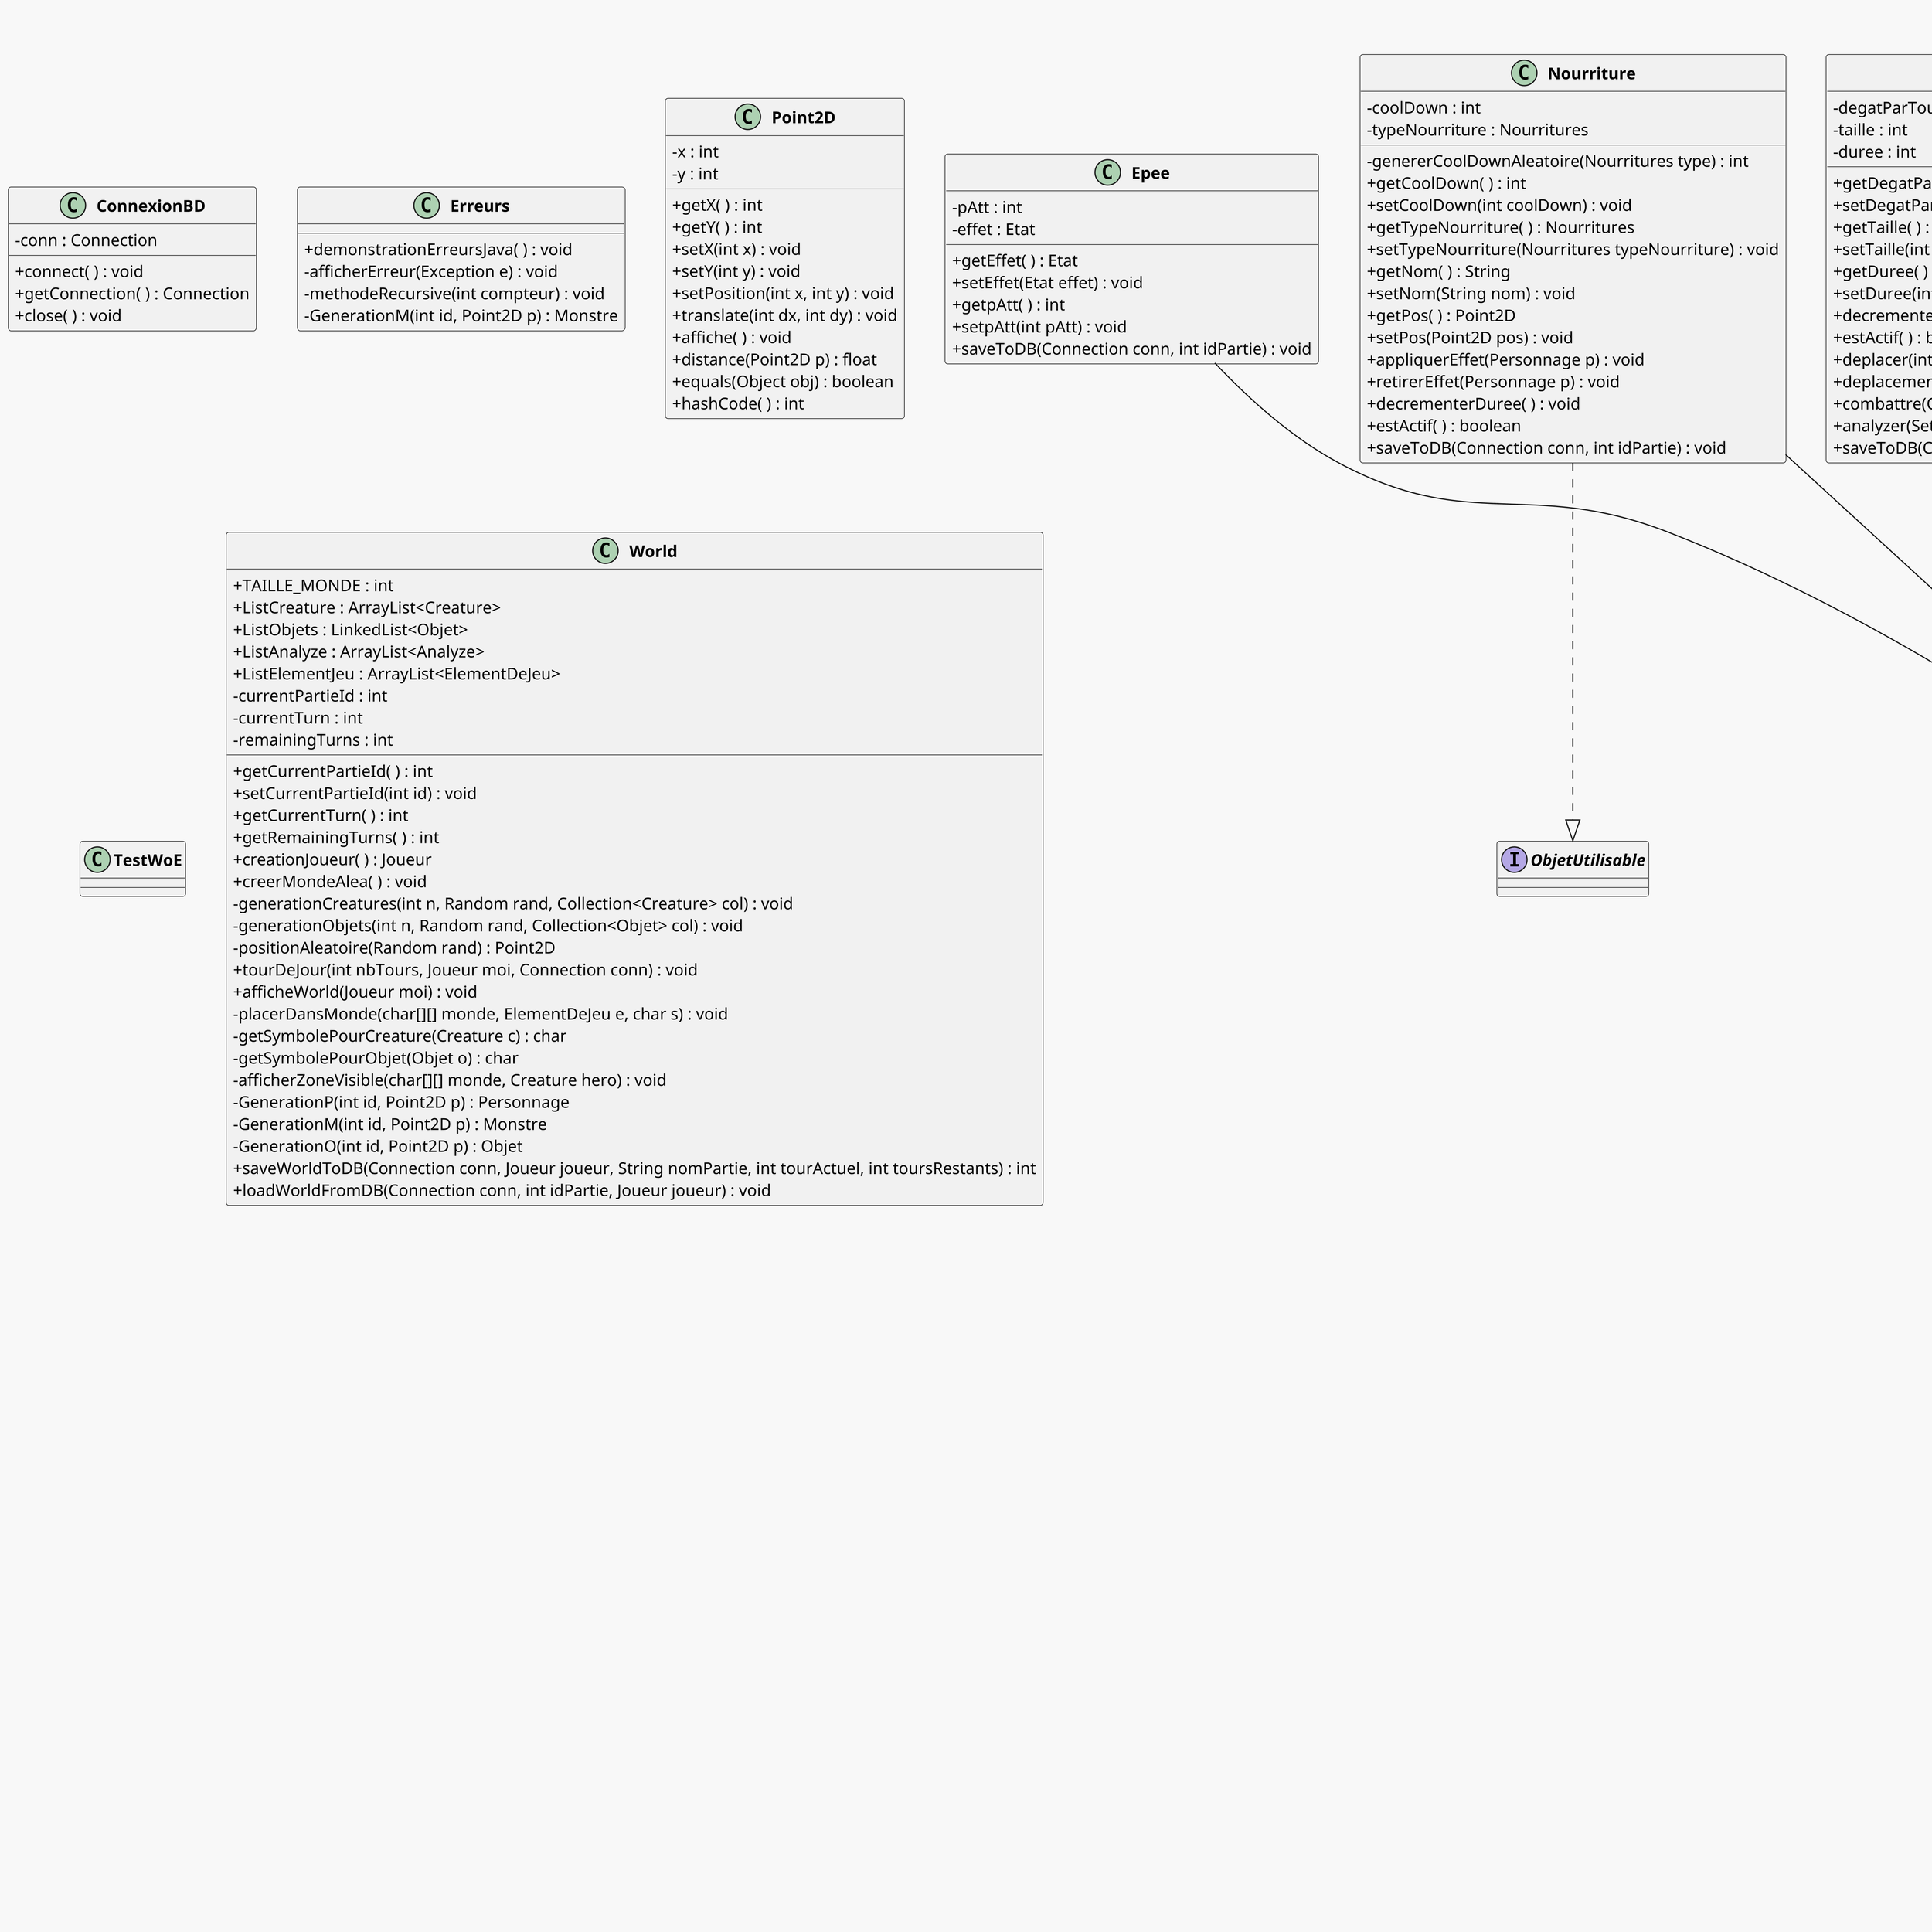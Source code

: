 ﻿@startuml
' --- Taille et qualitÃ© ---
scale max 4096 width
skinparam dpi 300

' --- Style gÃ©nÃ©ral ---
skinparam backgroundColor #f8f8f8
skinparam classAttributeIconSize 0
skinparam classFontStyle bold
skinparam shadowing false
skinparam packageStyle rectangle
skinparam defaultFontName "Consolas"

title World of ECN - Diagramme de classes dÃ©taillÃ© (branche haytam)
interface Analyze {
}

class Archer {
    - nbFleches : int
    + getNbFleches( ) : int
    + setNbFleches(int nbFleches) : void
    + combattre(Creature c, Set<Point2D> positionWorld, List<Creature> creatures) : void
    + jeuDeAtt( ) : boolean
    + jeuDeDe(Creature c) : boolean
    + affiche( ) : void
    + saveArcher(Connection conn, int idPersonnage) : void
    + combattre(Creature c, Set<Point2D> positionWorld) : void
}

Archer --|> Personnage
Archer ..|> Combattant
interface Combattant {
}

class ConnexionBD {
    - conn : Connection
    + connect( ) : void
    + getConnection( ) : Connection
    + close( ) : void
}

class Creature {
    # etat : boolean
    # ptVie : int
    # degAtt : int
    # ptPar : int
    # pageAtt : int
    # pagePar : int
    # distAttMax : int
    # distanceVision : int
    + getPtVie( ) : int
    + setPtVie(int ptVie) : void
    + getDegAtt( ) : int
    + setDegAtt(int degAtt) : void
    + getPtPar( ) : int
    + setPtPar(int ptPar) : void
    + getPageAtt( ) : int
    + setPageAtt(int pageAtt) : void
    + getPagePar( ) : int
    + setPagePar(int pagePar) : void
    + getDistanceVision( ) : int
    + setDistanceVision(int distanceVision) : void
    + getDistAttMax( ) : int
    + setDistAttMax(int distAttMax) : void
    + isEtat( ) : boolean
    + setEtat(boolean etat) : void
    + deplacer(int dx, int dy) : void
    + deplacementAleatoire(Set<Point2D> positionsOccupees, int tailleMonde) : void
    + mourir(Set<Point2D> positionWorld, List<Creature> creatures) : void
    + affiche( ) : void
    + deplaceAleatoire( ) : void
    + mourir(Set<Point2D> positionWorld) : void
}

Creature --|> ElementDeJeu
Creature ..|> Deplacable
interface Deplacable {
}

abstract class ElementDeJeu {
    # nom : String
    # pos : Point2D
    + getNom( ) : String
    + setNom(String nom) : void
    + getPos( ) : Point2D
    + setPos(Point2D pos) : void
}

class Epee {
    - pAtt : int
    - effet : Etat
    + getEffet( ) : Etat
    + setEffet(Etat effet) : void
    + getpAtt( ) : int
    + setpAtt(int pAtt) : void
    + saveToDB(Connection conn, int idPartie) : void
}

Epee --|> Objet
class Erreurs {
    + demonstrationErreursJava( ) : void
    - afficherErreur(Exception e) : void
    - methodeRecursive(int compteur) : void
    - GenerationM(int id, Point2D p) : Monstre
}

class Guerrier {
    + combattre(Creature c, Set<Point2D> positionWorld,List<Creature> creatures) : void
    + jeuDeAtt( ) : boolean
    + jeuDeDe(Creature c) : boolean
    + saveGuerrier(Connection conn, int idPersonnage) : void
}

Guerrier --|> Personnage
Guerrier ..|> Combattant
class Joueur {
    + hero : Personnage
    - nomJoueur : String
    - actionEffectuee : boolean
    + getNomJoueur( ) : String
    + setNomJoueur(String nomJoueur) : void
    + getHero( ) : Personnage
    + setHero(Personnage hero) : void
    + analyzer(Set<Point2D> positionWorld, List<Creature> creatures, List<Objet> objets, int tailleMonde) : void
    + analyzer(Set<Point2D> positionWorld, List<Creature> creatures, List<Objet> objets, World world, Connection conn) : void
    + deplacerController(List<Creature> creatures, int tailleMonde) : void
    + attaqueController(List<Creature> ciblesAdjacentes, Set<Point2D> positionWorld, List<Creature> creatures) : void
    + interactionController(Objet o, Set<Point2D> positionWorld, List<Objet> objets) : void
    + utiliserObjetController( ) : void
    + saveToDB(Connection conn, int idPersonnage) : void
    + chargerPartieDepuisDebut(Connection conn, World world) : void
}

Joueur ..|> Analyze
class Lapin {
    + saveToDB(Connection conn, int idPartie) : void
}

Lapin --|> Monstre
class Loup {
    + combattre(Creature c, Set<Point2D> positionWorld,List<Creature> creatures) : void
    + jeuDeAtt( ) : boolean
    + jeuDeDe(Creature c) : boolean
    + saveToDB(Connection conn, int idPartie) : void
}

Loup --|> Monstre
Loup ..|> Combattant
class Monstre {
    - dangerosite : Dangerosite
    + getDangerosite( ) : Dangerosite
    + setDangerosite(Dangerosite dangerosite) : void
    + analyzer(Set<Point2D> positionWorld, List<Creature> creatures, List<Objet> objets, int tailleMonde) : void
    + affiche( ) : void
}

Monstre --|> Creature
Monstre ..|> Analyze
class Nourriture {
    - coolDown : int
    - typeNourriture : Nourritures
    - genererCoolDownAleatoire(Nourritures type) : int
    + getCoolDown( ) : int
    + setCoolDown(int coolDown) : void
    + getTypeNourriture( ) : Nourritures
    + setTypeNourriture(Nourritures typeNourriture) : void
    + getNom( ) : String
    + setNom(String nom) : void
    + getPos( ) : Point2D
    + setPos(Point2D pos) : void
    + appliquerEffet(Personnage p) : void
    + retirerEffet(Personnage p) : void
    + decrementerDuree( ) : void
    + estActif( ) : boolean
    + saveToDB(Connection conn, int idPartie) : void
}

Nourriture --|> Objet
Nourriture ..|> ObjetUtilisable
class NuageToxique {
    - degatParTour : int
    - taille : int
    - duree : int
    + getDegatParTour( ) : int
    + setDegatParTour(int degatParTour) : void
    + getTaille( ) : int
    + setTaille(int taille) : void
    + getDuree( ) : int
    + setDuree(int duree) : void
    + decrementerDuree( ) : void
    + estActif( ) : boolean
    + deplacer(int dx, int dy) : void
    + deplacementAleatoire(Set<Point2D> positionsOccupees, int tailleMonde) : void
    + combattre(Creature c, Set<Point2D> positionWorld, List<Creature> creatures) : void
    + analyzer(Set<Point2D> positionWorld, List<Creature> creatures, List<Objet> objets, int tailleMonde) : void
    + saveToDB(Connection conn, int idPartie) : void
}

NuageToxique --|> Objet
NuageToxique ..|> Deplacable
NuageToxique ..|> Combattant
NuageToxique ..|> Analyze
class Objet {
    - description : String
    + getDescription( ) : String
    + setDescription(String description) : void
    + getPosition( ) : Point2D
    + setPosition(Point2D position) : void
    + affiche( ) : void
}

Objet --|> ElementDeJeu
interface ObjetUtilisable {
}

class Paysan {
    + savePaysan(Connection conn, int idPersonnage) : void
}

Paysan --|> Personnage
class Personnage {
    - effetsActifs : List<ObjetUtilisable>
    - inventaire : List<Objet>
    + getEffetsActifs( ) : List<ObjetUtilisable>
    + setEffetsActifs(List<ObjetUtilisable> effetsActifs) : void
    + getInventaire( ) : List<Objet>
    + setInventaire(List<Objet> inventaire) : void
    + prendObjet(Objet o, Set<Point2D> positionWorld) : void
    + mettreAJourEffets( ) : void
    + analyzer(Set<Point2D> positionWorld, List<Creature> creatures, List<Objet> objets, int tailleMonde) : void
    + saveToDB(Connection conn, int idPartie) : void
}

Personnage --|> Creature
Personnage ..|> Analyze
class Point2D {
    - x : int
    - y : int
    + getX( ) : int
    + getY( ) : int
    + setX(int x) : void
    + setY(int y) : void
    + setPosition(int x, int y) : void
    + translate(int dx, int dy) : void
    + affiche( ) : void
    + distance(Point2D p) : float
    + equals(Object obj) : boolean
    + hashCode( ) : int
}

class PotionSoin {
    - pVie : int
    + getpVie( ) : int
    + setpVie(int pVie) : void
    + saveToDB(Connection conn, int idPartie) : void
}

PotionSoin --|> Objet
class TestWoE {
}

class World {
    + TAILLE_MONDE : int
    + ListCreature : ArrayList<Creature>
    + ListObjets : LinkedList<Objet>
    + ListAnalyze : ArrayList<Analyze>
    + ListElementJeu : ArrayList<ElementDeJeu>
    - currentPartieId : int
    - currentTurn : int
    - remainingTurns : int
    + getCurrentPartieId( ) : int
    + setCurrentPartieId(int id) : void
    + getCurrentTurn( ) : int
    + getRemainingTurns( ) : int
    + creationJoueur( ) : Joueur
    + creerMondeAlea( ) : void
    - generationCreatures(int n, Random rand, Collection<Creature> col) : void
    - generationObjets(int n, Random rand, Collection<Objet> col) : void
    - positionAleatoire(Random rand) : Point2D
    + tourDeJour(int nbTours, Joueur moi, Connection conn) : void
    + afficheWorld(Joueur moi) : void
    - placerDansMonde(char[][] monde, ElementDeJeu e, char s) : void
    - getSymbolePourCreature(Creature c) : char
    - getSymbolePourObjet(Objet o) : char
    - afficherZoneVisible(char[][] monde, Creature hero) : void
    - GenerationP(int id, Point2D p) : Personnage
    - GenerationM(int id, Point2D p) : Monstre
    - GenerationO(int id, Point2D p) : Objet
    + saveWorldToDB(Connection conn, Joueur joueur, String nomPartie, int tourActuel, int toursRestants) : int
    + loadWorldFromDB(Connection conn, int idPartie, Joueur joueur) : void
}

@enduml
